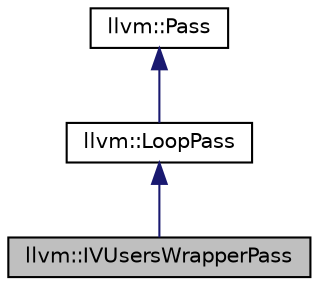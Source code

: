 digraph "llvm::IVUsersWrapperPass"
{
 // LATEX_PDF_SIZE
  bgcolor="transparent";
  edge [fontname="Helvetica",fontsize="10",labelfontname="Helvetica",labelfontsize="10"];
  node [fontname="Helvetica",fontsize="10",shape="box"];
  Node1 [label="llvm::IVUsersWrapperPass",height=0.2,width=0.4,color="black", fillcolor="grey75", style="filled", fontcolor="black",tooltip=" "];
  Node2 -> Node1 [dir="back",color="midnightblue",fontsize="10",style="solid",fontname="Helvetica"];
  Node2 [label="llvm::LoopPass",height=0.2,width=0.4,color="black",URL="$classllvm_1_1LoopPass.html",tooltip=" "];
  Node3 -> Node2 [dir="back",color="midnightblue",fontsize="10",style="solid",fontname="Helvetica"];
  Node3 [label="llvm::Pass",height=0.2,width=0.4,color="black",URL="$classllvm_1_1Pass.html",tooltip="Pass interface - Implemented by all 'passes'."];
}
